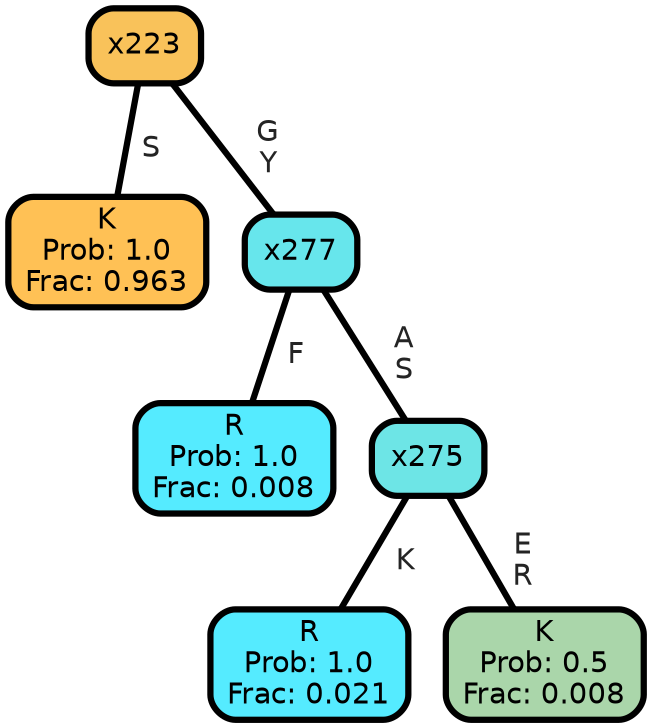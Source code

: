 graph Tree {
node [shape=box, style="filled, rounded",color="black",penwidth="3",fontcolor="black",                 fontname=helvetica] ;
graph [ranksep="0 equally", splines=straight,                 bgcolor=transparent, dpi=200] ;
edge [fontname=helvetica, fontweight=bold,fontcolor=grey14,color=black] ;
0 [label="K
Prob: 1.0
Frac: 0.963", fillcolor="#ffc155"] ;
1 [label="x223", fillcolor="#f9c25a"] ;
2 [label="R
Prob: 1.0
Frac: 0.008", fillcolor="#55ebff"] ;
3 [label="x277", fillcolor="#67e6ec"] ;
4 [label="R
Prob: 1.0
Frac: 0.021", fillcolor="#55ebff"] ;
5 [label="x275", fillcolor="#6de5e6"] ;
6 [label="K
Prob: 0.5
Frac: 0.008", fillcolor="#aad6aa"] ;
1 -- 0 [label=" S",penwidth=3] ;
1 -- 3 [label=" G\n Y",penwidth=3] ;
3 -- 2 [label=" F",penwidth=3] ;
3 -- 5 [label=" A\n S",penwidth=3] ;
5 -- 4 [label=" K",penwidth=3] ;
5 -- 6 [label=" E\n R",penwidth=3] ;
{rank = same;}}